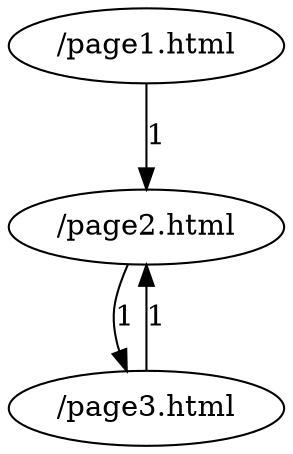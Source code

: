 digraph {
noeud0 [label="/page1.html"];
noeud1 [label="/page2.html"];
noeud2 [label="/page3.html"];
noeud0 -> noeud1 [label="1"];
noeud1 -> noeud2 [label="1"];
noeud2 -> noeud1 [label="1"];
}
